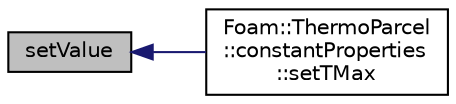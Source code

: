 digraph "setValue"
{
  bgcolor="transparent";
  edge [fontname="Helvetica",fontsize="10",labelfontname="Helvetica",labelfontsize="10"];
  node [fontname="Helvetica",fontsize="10",shape=record];
  rankdir="LR";
  Node32 [label="setValue",height=0.2,width=0.4,color="black", fillcolor="grey75", style="filled", fontcolor="black"];
  Node32 -> Node33 [dir="back",color="midnightblue",fontsize="10",style="solid",fontname="Helvetica"];
  Node33 [label="Foam::ThermoParcel\l::constantProperties\l::setTMax",height=0.2,width=0.4,color="black",URL="$a25069.html#a545cb3c5aa46d7d770d2de4fb3895690",tooltip="Set the maximum temperature [K]. "];
}
